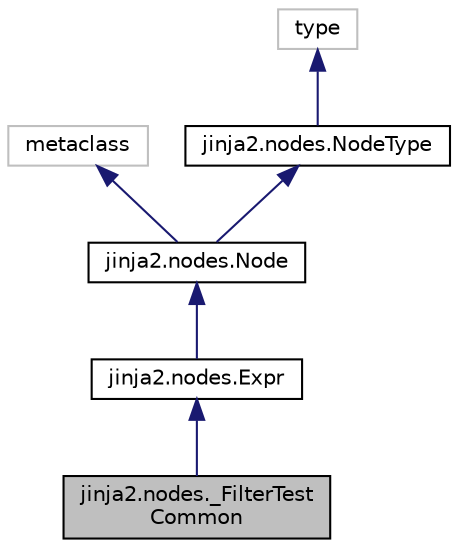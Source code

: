 digraph "jinja2.nodes._FilterTestCommon"
{
 // LATEX_PDF_SIZE
  edge [fontname="Helvetica",fontsize="10",labelfontname="Helvetica",labelfontsize="10"];
  node [fontname="Helvetica",fontsize="10",shape=record];
  Node1 [label="jinja2.nodes._FilterTest\lCommon",height=0.2,width=0.4,color="black", fillcolor="grey75", style="filled", fontcolor="black",tooltip=" "];
  Node2 -> Node1 [dir="back",color="midnightblue",fontsize="10",style="solid"];
  Node2 [label="jinja2.nodes.Expr",height=0.2,width=0.4,color="black", fillcolor="white", style="filled",URL="$classjinja2_1_1nodes_1_1Expr.html",tooltip=" "];
  Node3 -> Node2 [dir="back",color="midnightblue",fontsize="10",style="solid"];
  Node3 [label="jinja2.nodes.Node",height=0.2,width=0.4,color="black", fillcolor="white", style="filled",URL="$classjinja2_1_1nodes_1_1Node.html",tooltip=" "];
  Node4 -> Node3 [dir="back",color="midnightblue",fontsize="10",style="solid"];
  Node4 [label="metaclass",height=0.2,width=0.4,color="grey75", fillcolor="white", style="filled",tooltip=" "];
  Node5 -> Node3 [dir="back",color="midnightblue",fontsize="10",style="solid"];
  Node5 [label="jinja2.nodes.NodeType",height=0.2,width=0.4,color="black", fillcolor="white", style="filled",URL="$classjinja2_1_1nodes_1_1NodeType.html",tooltip=" "];
  Node6 -> Node5 [dir="back",color="midnightblue",fontsize="10",style="solid"];
  Node6 [label="type",height=0.2,width=0.4,color="grey75", fillcolor="white", style="filled",tooltip=" "];
}
